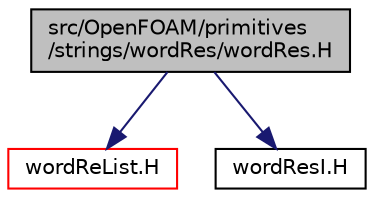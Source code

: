 digraph "src/OpenFOAM/primitives/strings/wordRes/wordRes.H"
{
  bgcolor="transparent";
  edge [fontname="Helvetica",fontsize="10",labelfontname="Helvetica",labelfontsize="10"];
  node [fontname="Helvetica",fontsize="10",shape=record];
  Node1 [label="src/OpenFOAM/primitives\l/strings/wordRes/wordRes.H",height=0.2,width=0.4,color="black", fillcolor="grey75", style="filled" fontcolor="black"];
  Node1 -> Node2 [color="midnightblue",fontsize="10",style="solid",fontname="Helvetica"];
  Node2 [label="wordReList.H",height=0.2,width=0.4,color="red",URL="$wordReList_8H.html"];
  Node1 -> Node3 [color="midnightblue",fontsize="10",style="solid",fontname="Helvetica"];
  Node3 [label="wordResI.H",height=0.2,width=0.4,color="black",URL="$wordResI_8H.html"];
}

